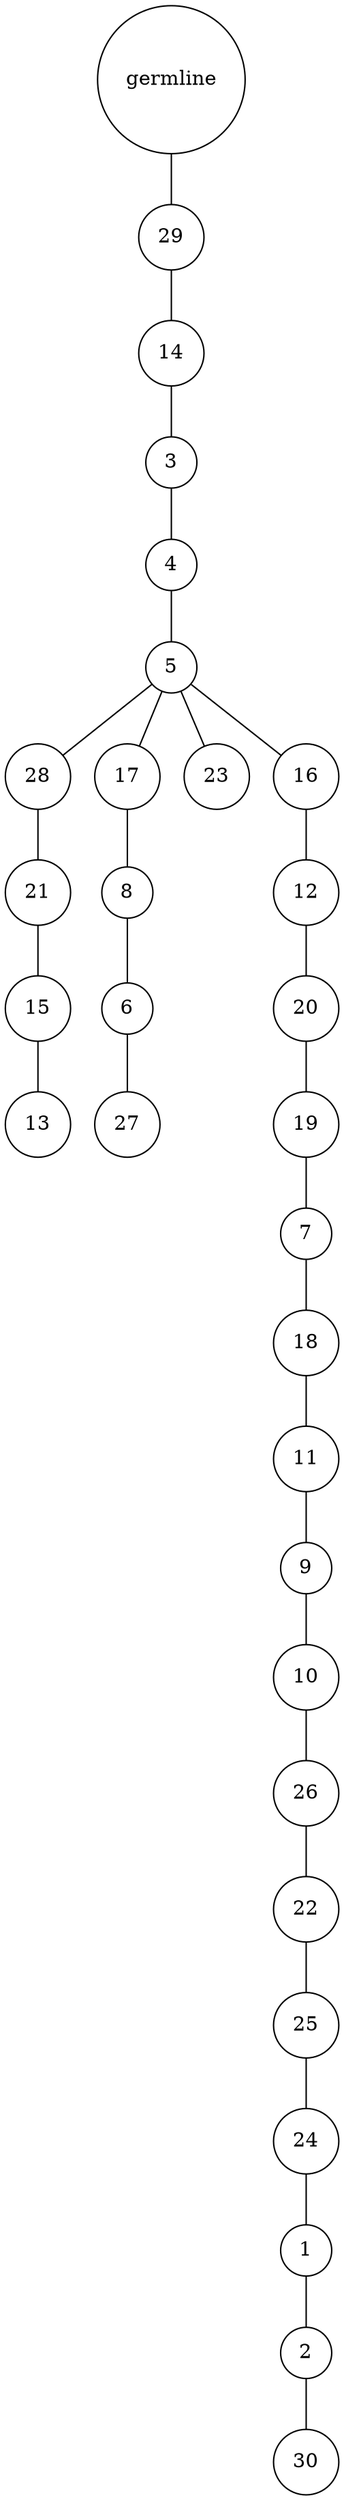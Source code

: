 graph {
	rankdir=UD;
	splines=line;
	node [shape=circle]
	"0x7fba73efa400" [label="germline"];
	"0x7fba73efa430" [label="29"];
	"0x7fba73efa400" -- "0x7fba73efa430" ;
	"0x7fba73efa460" [label="14"];
	"0x7fba73efa430" -- "0x7fba73efa460" ;
	"0x7fba73efa490" [label="3"];
	"0x7fba73efa460" -- "0x7fba73efa490" ;
	"0x7fba73efa4c0" [label="4"];
	"0x7fba73efa490" -- "0x7fba73efa4c0" ;
	"0x7fba73efa4f0" [label="5"];
	"0x7fba73efa4c0" -- "0x7fba73efa4f0" ;
	"0x7fba73efa520" [label="28"];
	"0x7fba73efa4f0" -- "0x7fba73efa520" ;
	"0x7fba73efa550" [label="21"];
	"0x7fba73efa520" -- "0x7fba73efa550" ;
	"0x7fba73efa580" [label="15"];
	"0x7fba73efa550" -- "0x7fba73efa580" ;
	"0x7fba73efa5b0" [label="13"];
	"0x7fba73efa580" -- "0x7fba73efa5b0" ;
	"0x7fba73efa5e0" [label="17"];
	"0x7fba73efa4f0" -- "0x7fba73efa5e0" ;
	"0x7fba73efa610" [label="8"];
	"0x7fba73efa5e0" -- "0x7fba73efa610" ;
	"0x7fba73efa640" [label="6"];
	"0x7fba73efa610" -- "0x7fba73efa640" ;
	"0x7fba73efa670" [label="27"];
	"0x7fba73efa640" -- "0x7fba73efa670" ;
	"0x7fba73efa6a0" [label="23"];
	"0x7fba73efa4f0" -- "0x7fba73efa6a0" ;
	"0x7fba73efa6d0" [label="16"];
	"0x7fba73efa4f0" -- "0x7fba73efa6d0" ;
	"0x7fba73efa700" [label="12"];
	"0x7fba73efa6d0" -- "0x7fba73efa700" ;
	"0x7fba73efa730" [label="20"];
	"0x7fba73efa700" -- "0x7fba73efa730" ;
	"0x7fba73efa760" [label="19"];
	"0x7fba73efa730" -- "0x7fba73efa760" ;
	"0x7fba73efa790" [label="7"];
	"0x7fba73efa760" -- "0x7fba73efa790" ;
	"0x7fba73efa7c0" [label="18"];
	"0x7fba73efa790" -- "0x7fba73efa7c0" ;
	"0x7fba73efa7f0" [label="11"];
	"0x7fba73efa7c0" -- "0x7fba73efa7f0" ;
	"0x7fba73efa820" [label="9"];
	"0x7fba73efa7f0" -- "0x7fba73efa820" ;
	"0x7fba73efa850" [label="10"];
	"0x7fba73efa820" -- "0x7fba73efa850" ;
	"0x7fba73efa880" [label="26"];
	"0x7fba73efa850" -- "0x7fba73efa880" ;
	"0x7fba73efa8b0" [label="22"];
	"0x7fba73efa880" -- "0x7fba73efa8b0" ;
	"0x7fba73efa8e0" [label="25"];
	"0x7fba73efa8b0" -- "0x7fba73efa8e0" ;
	"0x7fba73efa910" [label="24"];
	"0x7fba73efa8e0" -- "0x7fba73efa910" ;
	"0x7fba73efa940" [label="1"];
	"0x7fba73efa910" -- "0x7fba73efa940" ;
	"0x7fba73efa970" [label="2"];
	"0x7fba73efa940" -- "0x7fba73efa970" ;
	"0x7fba73efa9a0" [label="30"];
	"0x7fba73efa970" -- "0x7fba73efa9a0" ;
}
